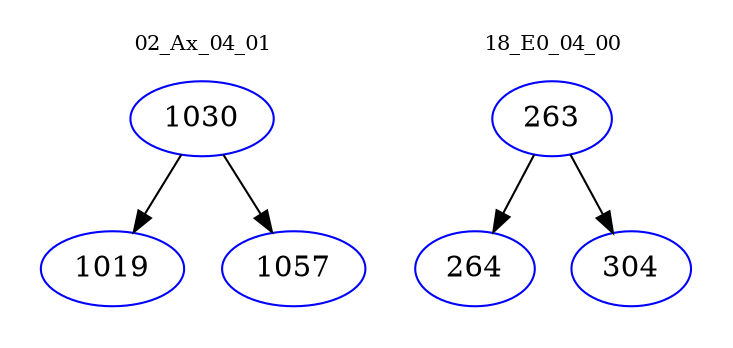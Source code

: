 digraph{
subgraph cluster_0 {
color = white
label = "02_Ax_04_01";
fontsize=10;
T0_1030 [label="1030", color="blue"]
T0_1030 -> T0_1019 [color="black"]
T0_1019 [label="1019", color="blue"]
T0_1030 -> T0_1057 [color="black"]
T0_1057 [label="1057", color="blue"]
}
subgraph cluster_1 {
color = white
label = "18_E0_04_00";
fontsize=10;
T1_263 [label="263", color="blue"]
T1_263 -> T1_264 [color="black"]
T1_264 [label="264", color="blue"]
T1_263 -> T1_304 [color="black"]
T1_304 [label="304", color="blue"]
}
}
